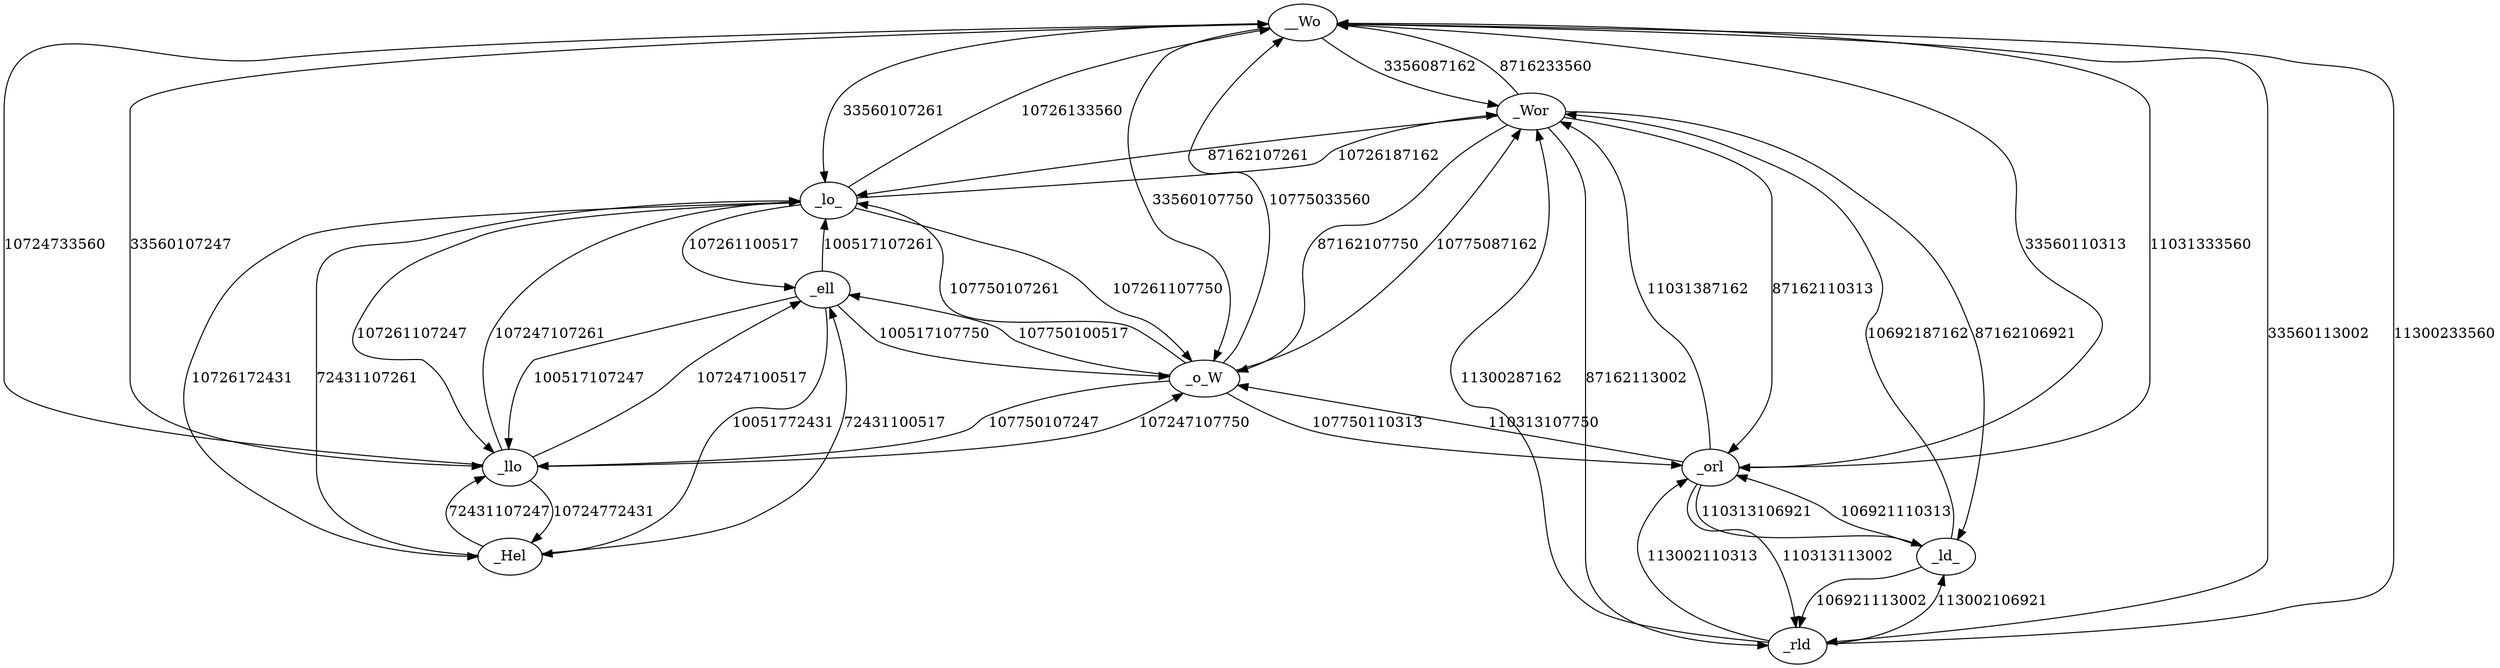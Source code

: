 digraph nGramGraph {
	__Wo -> _Wor [label="3356087162" weight=1.0];
	_orl -> _o_W [label="110313107750" weight=1.0];
	_Hel -> _llo [label="72431107247" weight=1.0];
	_rld -> __Wo [label="11300233560" weight=1.0];
	_ld_ -> _Wor [label="10692187162" weight=1.0];
	_orl -> _Wor [label="11031387162" weight=1.0];
	__Wo -> _o_W [label="33560107750" weight=1.0];
	__Wo -> _rld [label="33560113002" weight=1.0];
	__Wo -> _orl [label="33560110313" weight=1.0];
	_lo_ -> _o_W [label="107261107750" weight=1.0];
	_lo_ -> _llo [label="107261107247" weight=1.0];
	__Wo -> _llo [label="33560107247" weight=1.0];
	_o_W -> _llo [label="107750107247" weight=1.0];
	_o_W -> __Wo [label="10775033560" weight=1.0];
	_llo -> _Hel [label="10724772431" weight=1.0];
	_lo_ -> _ell [label="107261100517" weight=1.0];
	_rld -> _orl [label="113002110313" weight=1.0];
	_lo_ -> __Wo [label="10726133560" weight=1.0];
	_Wor -> _rld [label="87162113002" weight=1.0];
	_ld_ -> _rld [label="106921113002" weight=1.0];
	_ld_ -> _orl [label="106921110313" weight=1.0];
	_Wor -> _o_W [label="87162107750" weight=1.0];
	_orl -> _rld [label="110313113002" weight=1.0];
	_o_W -> _ell [label="107750100517" weight=1.0];
	_o_W -> _Wor [label="10775087162" weight=1.0];
	_lo_ -> _Hel [label="10726172431" weight=1.0];
	_ell -> _o_W [label="100517107750" weight=1.0];
	_llo -> _ell [label="107247100517" weight=1.0];
	_llo -> __Wo [label="10724733560" weight=1.0];
	_Hel -> _ell [label="72431100517" weight=1.0];
	_Hel -> _lo_ [label="72431107261" weight=1.0];
	_Wor -> _ld_ [label="87162106921" weight=1.0];
	_o_W -> _lo_ [label="107750107261" weight=1.0];
	__Wo -> _lo_ [label="33560107261" weight=1.0];
	_rld -> _Wor [label="11300287162" weight=1.0];
	_ell -> _lo_ [label="100517107261" weight=1.0];
	_lo_ -> _Wor [label="10726187162" weight=1.0];
	_llo -> _o_W [label="107247107750" weight=1.0];
	_ell -> _Hel [label="10051772431" weight=1.0];
	_rld -> _ld_ [label="113002106921" weight=1.0];
	_Wor -> _lo_ [label="87162107261" weight=1.0];
	_orl -> _ld_ [label="110313106921" weight=1.0];
	_ell -> _llo [label="100517107247" weight=1.0];
	_Wor -> __Wo [label="8716233560" weight=1.0];
	_orl -> __Wo [label="11031333560" weight=1.0];
	_Wor -> _orl [label="87162110313" weight=1.0];
	_llo -> _lo_ [label="107247107261" weight=1.0];
	_o_W -> _orl [label="107750110313" weight=1.0];
}